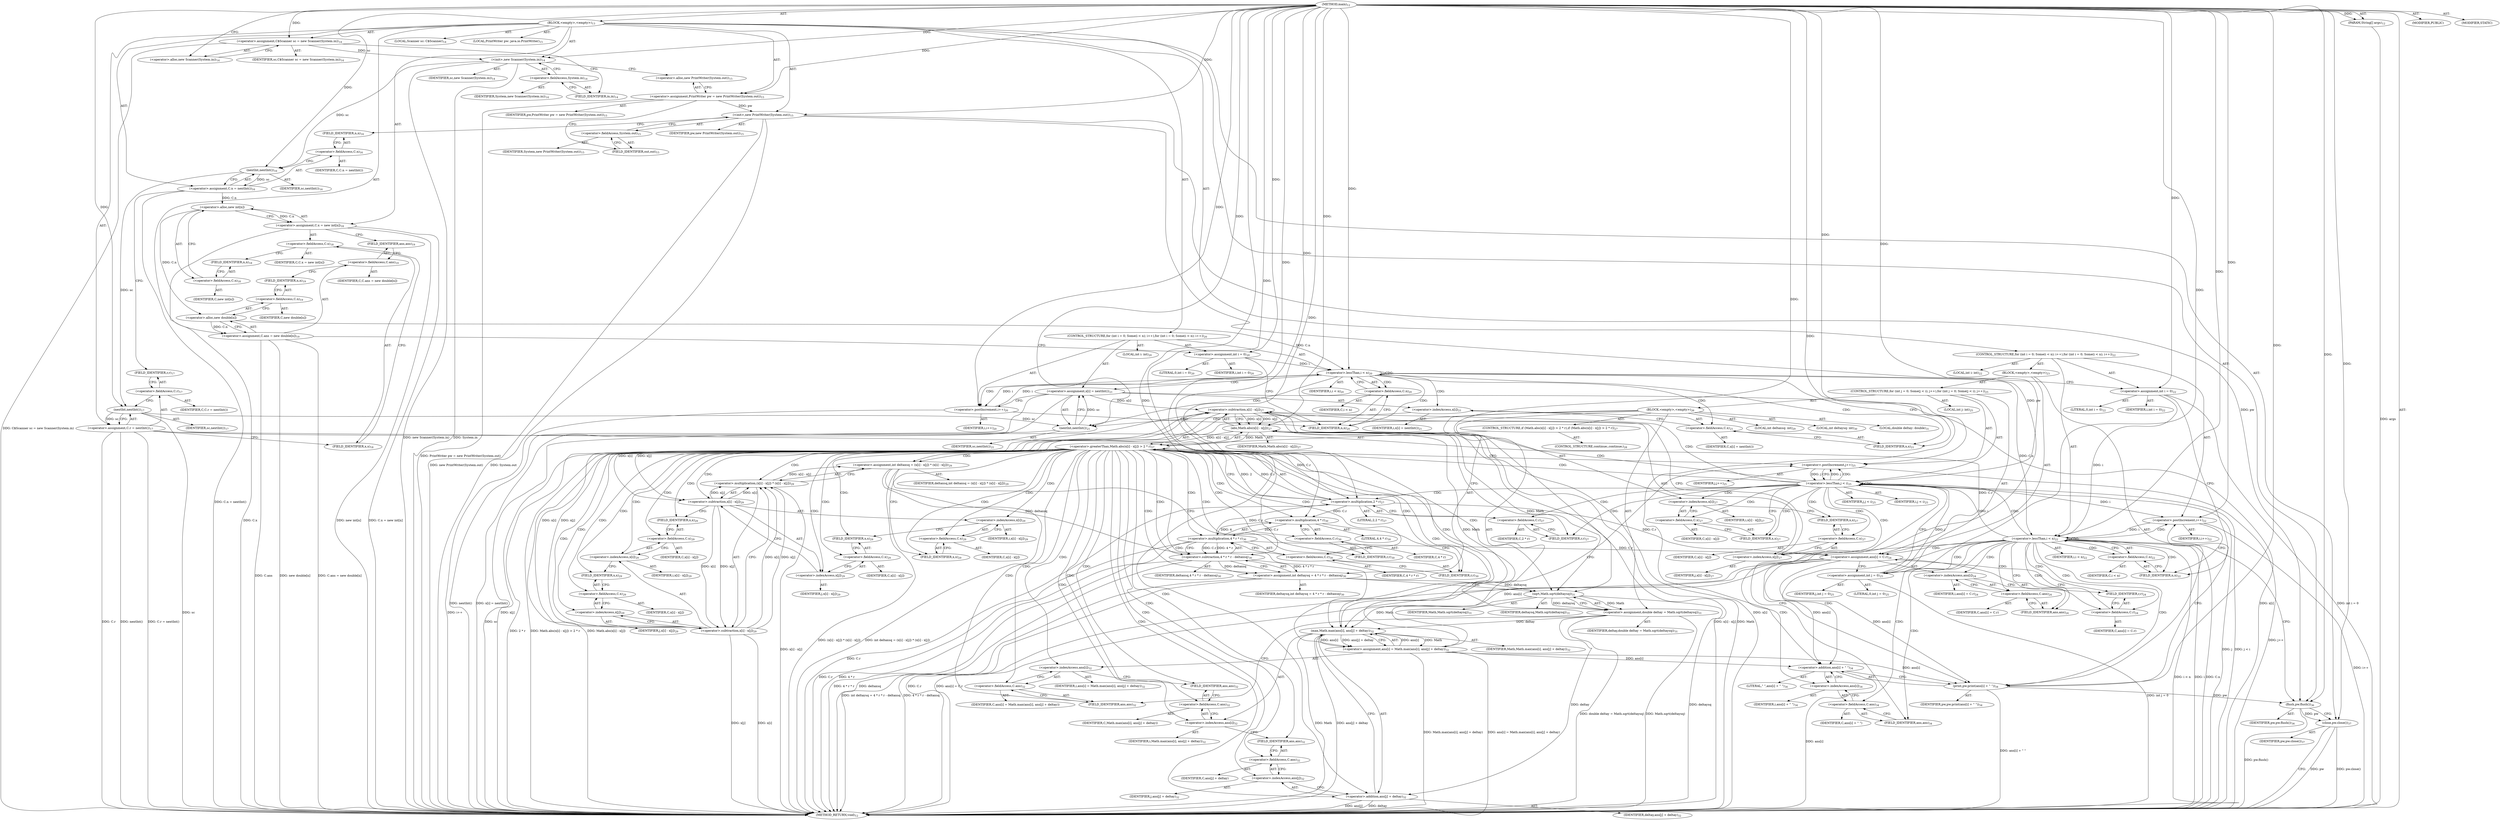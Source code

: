 digraph "main" {  
"41" [label = <(METHOD,main)<SUB>12</SUB>> ]
"42" [label = <(PARAM,String[] args)<SUB>12</SUB>> ]
"43" [label = <(BLOCK,&lt;empty&gt;,&lt;empty&gt;)<SUB>13</SUB>> ]
"4" [label = <(LOCAL,Scanner sc: C$Scanner)<SUB>14</SUB>> ]
"44" [label = <(&lt;operator&gt;.assignment,C$Scanner sc = new Scanner(System.in))<SUB>14</SUB>> ]
"45" [label = <(IDENTIFIER,sc,C$Scanner sc = new Scanner(System.in))<SUB>14</SUB>> ]
"46" [label = <(&lt;operator&gt;.alloc,new Scanner(System.in))<SUB>14</SUB>> ]
"47" [label = <(&lt;init&gt;,new Scanner(System.in))<SUB>14</SUB>> ]
"3" [label = <(IDENTIFIER,sc,new Scanner(System.in))<SUB>14</SUB>> ]
"48" [label = <(&lt;operator&gt;.fieldAccess,System.in)<SUB>14</SUB>> ]
"49" [label = <(IDENTIFIER,System,new Scanner(System.in))<SUB>14</SUB>> ]
"50" [label = <(FIELD_IDENTIFIER,in,in)<SUB>14</SUB>> ]
"6" [label = <(LOCAL,PrintWriter pw: java.io.PrintWriter)<SUB>15</SUB>> ]
"51" [label = <(&lt;operator&gt;.assignment,PrintWriter pw = new PrintWriter(System.out))<SUB>15</SUB>> ]
"52" [label = <(IDENTIFIER,pw,PrintWriter pw = new PrintWriter(System.out))<SUB>15</SUB>> ]
"53" [label = <(&lt;operator&gt;.alloc,new PrintWriter(System.out))<SUB>15</SUB>> ]
"54" [label = <(&lt;init&gt;,new PrintWriter(System.out))<SUB>15</SUB>> ]
"5" [label = <(IDENTIFIER,pw,new PrintWriter(System.out))<SUB>15</SUB>> ]
"55" [label = <(&lt;operator&gt;.fieldAccess,System.out)<SUB>15</SUB>> ]
"56" [label = <(IDENTIFIER,System,new PrintWriter(System.out))<SUB>15</SUB>> ]
"57" [label = <(FIELD_IDENTIFIER,out,out)<SUB>15</SUB>> ]
"58" [label = <(&lt;operator&gt;.assignment,C.n = nextInt())<SUB>16</SUB>> ]
"59" [label = <(&lt;operator&gt;.fieldAccess,C.n)<SUB>16</SUB>> ]
"60" [label = <(IDENTIFIER,C,C.n = nextInt())> ]
"61" [label = <(FIELD_IDENTIFIER,n,n)<SUB>16</SUB>> ]
"62" [label = <(nextInt,nextInt())<SUB>16</SUB>> ]
"63" [label = <(IDENTIFIER,sc,nextInt())<SUB>16</SUB>> ]
"64" [label = <(&lt;operator&gt;.assignment,C.r = nextInt())<SUB>17</SUB>> ]
"65" [label = <(&lt;operator&gt;.fieldAccess,C.r)<SUB>17</SUB>> ]
"66" [label = <(IDENTIFIER,C,C.r = nextInt())> ]
"67" [label = <(FIELD_IDENTIFIER,r,r)<SUB>17</SUB>> ]
"68" [label = <(nextInt,nextInt())<SUB>17</SUB>> ]
"69" [label = <(IDENTIFIER,sc,nextInt())<SUB>17</SUB>> ]
"70" [label = <(&lt;operator&gt;.assignment,C.x = new int[n])<SUB>18</SUB>> ]
"71" [label = <(&lt;operator&gt;.fieldAccess,C.x)<SUB>18</SUB>> ]
"72" [label = <(IDENTIFIER,C,C.x = new int[n])> ]
"73" [label = <(FIELD_IDENTIFIER,x,x)<SUB>18</SUB>> ]
"74" [label = <(&lt;operator&gt;.alloc,new int[n])> ]
"75" [label = <(&lt;operator&gt;.fieldAccess,C.n)<SUB>18</SUB>> ]
"76" [label = <(IDENTIFIER,C,new int[n])> ]
"77" [label = <(FIELD_IDENTIFIER,n,n)<SUB>18</SUB>> ]
"78" [label = <(&lt;operator&gt;.assignment,C.ans = new double[n])<SUB>19</SUB>> ]
"79" [label = <(&lt;operator&gt;.fieldAccess,C.ans)<SUB>19</SUB>> ]
"80" [label = <(IDENTIFIER,C,C.ans = new double[n])> ]
"81" [label = <(FIELD_IDENTIFIER,ans,ans)<SUB>19</SUB>> ]
"82" [label = <(&lt;operator&gt;.alloc,new double[n])> ]
"83" [label = <(&lt;operator&gt;.fieldAccess,C.n)<SUB>19</SUB>> ]
"84" [label = <(IDENTIFIER,C,new double[n])> ]
"85" [label = <(FIELD_IDENTIFIER,n,n)<SUB>19</SUB>> ]
"86" [label = <(CONTROL_STRUCTURE,for (int i = 0; Some(i &lt; n); i++),for (int i = 0; Some(i &lt; n); i++))<SUB>20</SUB>> ]
"87" [label = <(LOCAL,int i: int)<SUB>20</SUB>> ]
"88" [label = <(&lt;operator&gt;.assignment,int i = 0)<SUB>20</SUB>> ]
"89" [label = <(IDENTIFIER,i,int i = 0)<SUB>20</SUB>> ]
"90" [label = <(LITERAL,0,int i = 0)<SUB>20</SUB>> ]
"91" [label = <(&lt;operator&gt;.lessThan,i &lt; n)<SUB>20</SUB>> ]
"92" [label = <(IDENTIFIER,i,i &lt; n)<SUB>20</SUB>> ]
"93" [label = <(&lt;operator&gt;.fieldAccess,C.n)<SUB>20</SUB>> ]
"94" [label = <(IDENTIFIER,C,i &lt; n)> ]
"95" [label = <(FIELD_IDENTIFIER,n,n)<SUB>20</SUB>> ]
"96" [label = <(&lt;operator&gt;.postIncrement,i++)<SUB>20</SUB>> ]
"97" [label = <(IDENTIFIER,i,i++)<SUB>20</SUB>> ]
"98" [label = <(&lt;operator&gt;.assignment,x[i] = nextInt())<SUB>21</SUB>> ]
"99" [label = <(&lt;operator&gt;.indexAccess,x[i])<SUB>21</SUB>> ]
"100" [label = <(&lt;operator&gt;.fieldAccess,C.x)<SUB>21</SUB>> ]
"101" [label = <(IDENTIFIER,C,x[i] = nextInt())> ]
"102" [label = <(FIELD_IDENTIFIER,x,x)<SUB>21</SUB>> ]
"103" [label = <(IDENTIFIER,i,x[i] = nextInt())<SUB>21</SUB>> ]
"104" [label = <(nextInt,nextInt())<SUB>21</SUB>> ]
"105" [label = <(IDENTIFIER,sc,nextInt())<SUB>21</SUB>> ]
"106" [label = <(CONTROL_STRUCTURE,for (int i = 0; Some(i &lt; n); i++),for (int i = 0; Some(i &lt; n); i++))<SUB>22</SUB>> ]
"107" [label = <(LOCAL,int i: int)<SUB>22</SUB>> ]
"108" [label = <(&lt;operator&gt;.assignment,int i = 0)<SUB>22</SUB>> ]
"109" [label = <(IDENTIFIER,i,int i = 0)<SUB>22</SUB>> ]
"110" [label = <(LITERAL,0,int i = 0)<SUB>22</SUB>> ]
"111" [label = <(&lt;operator&gt;.lessThan,i &lt; n)<SUB>22</SUB>> ]
"112" [label = <(IDENTIFIER,i,i &lt; n)<SUB>22</SUB>> ]
"113" [label = <(&lt;operator&gt;.fieldAccess,C.n)<SUB>22</SUB>> ]
"114" [label = <(IDENTIFIER,C,i &lt; n)> ]
"115" [label = <(FIELD_IDENTIFIER,n,n)<SUB>22</SUB>> ]
"116" [label = <(&lt;operator&gt;.postIncrement,i++)<SUB>22</SUB>> ]
"117" [label = <(IDENTIFIER,i,i++)<SUB>22</SUB>> ]
"118" [label = <(BLOCK,&lt;empty&gt;,&lt;empty&gt;)<SUB>23</SUB>> ]
"119" [label = <(&lt;operator&gt;.assignment,ans[i] = C.r)<SUB>24</SUB>> ]
"120" [label = <(&lt;operator&gt;.indexAccess,ans[i])<SUB>24</SUB>> ]
"121" [label = <(&lt;operator&gt;.fieldAccess,C.ans)<SUB>24</SUB>> ]
"122" [label = <(IDENTIFIER,C,ans[i] = C.r)> ]
"123" [label = <(FIELD_IDENTIFIER,ans,ans)<SUB>24</SUB>> ]
"124" [label = <(IDENTIFIER,i,ans[i] = C.r)<SUB>24</SUB>> ]
"125" [label = <(&lt;operator&gt;.fieldAccess,C.r)<SUB>24</SUB>> ]
"126" [label = <(IDENTIFIER,C,ans[i] = C.r)> ]
"127" [label = <(FIELD_IDENTIFIER,r,r)<SUB>24</SUB>> ]
"128" [label = <(CONTROL_STRUCTURE,for (int j = 0; Some(j &lt; i); j++),for (int j = 0; Some(j &lt; i); j++))<SUB>25</SUB>> ]
"129" [label = <(LOCAL,int j: int)<SUB>25</SUB>> ]
"130" [label = <(&lt;operator&gt;.assignment,int j = 0)<SUB>25</SUB>> ]
"131" [label = <(IDENTIFIER,j,int j = 0)<SUB>25</SUB>> ]
"132" [label = <(LITERAL,0,int j = 0)<SUB>25</SUB>> ]
"133" [label = <(&lt;operator&gt;.lessThan,j &lt; i)<SUB>25</SUB>> ]
"134" [label = <(IDENTIFIER,j,j &lt; i)<SUB>25</SUB>> ]
"135" [label = <(IDENTIFIER,i,j &lt; i)<SUB>25</SUB>> ]
"136" [label = <(&lt;operator&gt;.postIncrement,j++)<SUB>25</SUB>> ]
"137" [label = <(IDENTIFIER,j,j++)<SUB>25</SUB>> ]
"138" [label = <(BLOCK,&lt;empty&gt;,&lt;empty&gt;)<SUB>26</SUB>> ]
"139" [label = <(CONTROL_STRUCTURE,if (Math.abs(x[i] - x[j]) &gt; 2 * r),if (Math.abs(x[i] - x[j]) &gt; 2 * r))<SUB>27</SUB>> ]
"140" [label = <(&lt;operator&gt;.greaterThan,Math.abs(x[i] - x[j]) &gt; 2 * r)<SUB>27</SUB>> ]
"141" [label = <(abs,Math.abs(x[i] - x[j]))<SUB>27</SUB>> ]
"142" [label = <(IDENTIFIER,Math,Math.abs(x[i] - x[j]))<SUB>27</SUB>> ]
"143" [label = <(&lt;operator&gt;.subtraction,x[i] - x[j])<SUB>27</SUB>> ]
"144" [label = <(&lt;operator&gt;.indexAccess,x[i])<SUB>27</SUB>> ]
"145" [label = <(&lt;operator&gt;.fieldAccess,C.x)<SUB>27</SUB>> ]
"146" [label = <(IDENTIFIER,C,x[i] - x[j])> ]
"147" [label = <(FIELD_IDENTIFIER,x,x)<SUB>27</SUB>> ]
"148" [label = <(IDENTIFIER,i,x[i] - x[j])<SUB>27</SUB>> ]
"149" [label = <(&lt;operator&gt;.indexAccess,x[j])<SUB>27</SUB>> ]
"150" [label = <(&lt;operator&gt;.fieldAccess,C.x)<SUB>27</SUB>> ]
"151" [label = <(IDENTIFIER,C,x[i] - x[j])> ]
"152" [label = <(FIELD_IDENTIFIER,x,x)<SUB>27</SUB>> ]
"153" [label = <(IDENTIFIER,j,x[i] - x[j])<SUB>27</SUB>> ]
"154" [label = <(&lt;operator&gt;.multiplication,2 * r)<SUB>27</SUB>> ]
"155" [label = <(LITERAL,2,2 * r)<SUB>27</SUB>> ]
"156" [label = <(&lt;operator&gt;.fieldAccess,C.r)<SUB>27</SUB>> ]
"157" [label = <(IDENTIFIER,C,2 * r)> ]
"158" [label = <(FIELD_IDENTIFIER,r,r)<SUB>27</SUB>> ]
"159" [label = <(CONTROL_STRUCTURE,continue;,continue;)<SUB>28</SUB>> ]
"160" [label = <(LOCAL,int deltaxsq: int)<SUB>29</SUB>> ]
"161" [label = <(&lt;operator&gt;.assignment,int deltaxsq = (x[i] - x[j]) * (x[i] - x[j]))<SUB>29</SUB>> ]
"162" [label = <(IDENTIFIER,deltaxsq,int deltaxsq = (x[i] - x[j]) * (x[i] - x[j]))<SUB>29</SUB>> ]
"163" [label = <(&lt;operator&gt;.multiplication,(x[i] - x[j]) * (x[i] - x[j]))<SUB>29</SUB>> ]
"164" [label = <(&lt;operator&gt;.subtraction,x[i] - x[j])<SUB>29</SUB>> ]
"165" [label = <(&lt;operator&gt;.indexAccess,x[i])<SUB>29</SUB>> ]
"166" [label = <(&lt;operator&gt;.fieldAccess,C.x)<SUB>29</SUB>> ]
"167" [label = <(IDENTIFIER,C,x[i] - x[j])> ]
"168" [label = <(FIELD_IDENTIFIER,x,x)<SUB>29</SUB>> ]
"169" [label = <(IDENTIFIER,i,x[i] - x[j])<SUB>29</SUB>> ]
"170" [label = <(&lt;operator&gt;.indexAccess,x[j])<SUB>29</SUB>> ]
"171" [label = <(&lt;operator&gt;.fieldAccess,C.x)<SUB>29</SUB>> ]
"172" [label = <(IDENTIFIER,C,x[i] - x[j])> ]
"173" [label = <(FIELD_IDENTIFIER,x,x)<SUB>29</SUB>> ]
"174" [label = <(IDENTIFIER,j,x[i] - x[j])<SUB>29</SUB>> ]
"175" [label = <(&lt;operator&gt;.subtraction,x[i] - x[j])<SUB>29</SUB>> ]
"176" [label = <(&lt;operator&gt;.indexAccess,x[i])<SUB>29</SUB>> ]
"177" [label = <(&lt;operator&gt;.fieldAccess,C.x)<SUB>29</SUB>> ]
"178" [label = <(IDENTIFIER,C,x[i] - x[j])> ]
"179" [label = <(FIELD_IDENTIFIER,x,x)<SUB>29</SUB>> ]
"180" [label = <(IDENTIFIER,i,x[i] - x[j])<SUB>29</SUB>> ]
"181" [label = <(&lt;operator&gt;.indexAccess,x[j])<SUB>29</SUB>> ]
"182" [label = <(&lt;operator&gt;.fieldAccess,C.x)<SUB>29</SUB>> ]
"183" [label = <(IDENTIFIER,C,x[i] - x[j])> ]
"184" [label = <(FIELD_IDENTIFIER,x,x)<SUB>29</SUB>> ]
"185" [label = <(IDENTIFIER,j,x[i] - x[j])<SUB>29</SUB>> ]
"186" [label = <(LOCAL,int deltaysq: int)<SUB>30</SUB>> ]
"187" [label = <(&lt;operator&gt;.assignment,int deltaysq = 4 * r * r - deltaxsq)<SUB>30</SUB>> ]
"188" [label = <(IDENTIFIER,deltaysq,int deltaysq = 4 * r * r - deltaxsq)<SUB>30</SUB>> ]
"189" [label = <(&lt;operator&gt;.subtraction,4 * r * r - deltaxsq)<SUB>30</SUB>> ]
"190" [label = <(&lt;operator&gt;.multiplication,4 * r * r)<SUB>30</SUB>> ]
"191" [label = <(&lt;operator&gt;.multiplication,4 * r)<SUB>30</SUB>> ]
"192" [label = <(LITERAL,4,4 * r)<SUB>30</SUB>> ]
"193" [label = <(&lt;operator&gt;.fieldAccess,C.r)<SUB>30</SUB>> ]
"194" [label = <(IDENTIFIER,C,4 * r)> ]
"195" [label = <(FIELD_IDENTIFIER,r,r)<SUB>30</SUB>> ]
"196" [label = <(&lt;operator&gt;.fieldAccess,C.r)<SUB>30</SUB>> ]
"197" [label = <(IDENTIFIER,C,4 * r * r)> ]
"198" [label = <(FIELD_IDENTIFIER,r,r)<SUB>30</SUB>> ]
"199" [label = <(IDENTIFIER,deltaxsq,4 * r * r - deltaxsq)<SUB>30</SUB>> ]
"200" [label = <(LOCAL,double deltay: double)<SUB>31</SUB>> ]
"201" [label = <(&lt;operator&gt;.assignment,double deltay = Math.sqrt(deltaysq))<SUB>31</SUB>> ]
"202" [label = <(IDENTIFIER,deltay,double deltay = Math.sqrt(deltaysq))<SUB>31</SUB>> ]
"203" [label = <(sqrt,Math.sqrt(deltaysq))<SUB>31</SUB>> ]
"204" [label = <(IDENTIFIER,Math,Math.sqrt(deltaysq))<SUB>31</SUB>> ]
"205" [label = <(IDENTIFIER,deltaysq,Math.sqrt(deltaysq))<SUB>31</SUB>> ]
"206" [label = <(&lt;operator&gt;.assignment,ans[i] = Math.max(ans[i], ans[j] + deltay))<SUB>32</SUB>> ]
"207" [label = <(&lt;operator&gt;.indexAccess,ans[i])<SUB>32</SUB>> ]
"208" [label = <(&lt;operator&gt;.fieldAccess,C.ans)<SUB>32</SUB>> ]
"209" [label = <(IDENTIFIER,C,ans[i] = Math.max(ans[i], ans[j] + deltay))> ]
"210" [label = <(FIELD_IDENTIFIER,ans,ans)<SUB>32</SUB>> ]
"211" [label = <(IDENTIFIER,i,ans[i] = Math.max(ans[i], ans[j] + deltay))<SUB>32</SUB>> ]
"212" [label = <(max,Math.max(ans[i], ans[j] + deltay))<SUB>32</SUB>> ]
"213" [label = <(IDENTIFIER,Math,Math.max(ans[i], ans[j] + deltay))<SUB>32</SUB>> ]
"214" [label = <(&lt;operator&gt;.indexAccess,ans[i])<SUB>32</SUB>> ]
"215" [label = <(&lt;operator&gt;.fieldAccess,C.ans)<SUB>32</SUB>> ]
"216" [label = <(IDENTIFIER,C,Math.max(ans[i], ans[j] + deltay))> ]
"217" [label = <(FIELD_IDENTIFIER,ans,ans)<SUB>32</SUB>> ]
"218" [label = <(IDENTIFIER,i,Math.max(ans[i], ans[j] + deltay))<SUB>32</SUB>> ]
"219" [label = <(&lt;operator&gt;.addition,ans[j] + deltay)<SUB>32</SUB>> ]
"220" [label = <(&lt;operator&gt;.indexAccess,ans[j])<SUB>32</SUB>> ]
"221" [label = <(&lt;operator&gt;.fieldAccess,C.ans)<SUB>32</SUB>> ]
"222" [label = <(IDENTIFIER,C,ans[j] + deltay)> ]
"223" [label = <(FIELD_IDENTIFIER,ans,ans)<SUB>32</SUB>> ]
"224" [label = <(IDENTIFIER,j,ans[j] + deltay)<SUB>32</SUB>> ]
"225" [label = <(IDENTIFIER,deltay,ans[j] + deltay)<SUB>32</SUB>> ]
"226" [label = <(print,pw.print(ans[i] + &quot; &quot;))<SUB>34</SUB>> ]
"227" [label = <(IDENTIFIER,pw,pw.print(ans[i] + &quot; &quot;))<SUB>34</SUB>> ]
"228" [label = <(&lt;operator&gt;.addition,ans[i] + &quot; &quot;)<SUB>34</SUB>> ]
"229" [label = <(&lt;operator&gt;.indexAccess,ans[i])<SUB>34</SUB>> ]
"230" [label = <(&lt;operator&gt;.fieldAccess,C.ans)<SUB>34</SUB>> ]
"231" [label = <(IDENTIFIER,C,ans[i] + &quot; &quot;)> ]
"232" [label = <(FIELD_IDENTIFIER,ans,ans)<SUB>34</SUB>> ]
"233" [label = <(IDENTIFIER,i,ans[i] + &quot; &quot;)<SUB>34</SUB>> ]
"234" [label = <(LITERAL,&quot; &quot;,ans[i] + &quot; &quot;)<SUB>34</SUB>> ]
"235" [label = <(flush,pw.flush())<SUB>36</SUB>> ]
"236" [label = <(IDENTIFIER,pw,pw.flush())<SUB>36</SUB>> ]
"237" [label = <(close,pw.close())<SUB>37</SUB>> ]
"238" [label = <(IDENTIFIER,pw,pw.close())<SUB>37</SUB>> ]
"239" [label = <(MODIFIER,PUBLIC)> ]
"240" [label = <(MODIFIER,STATIC)> ]
"241" [label = <(METHOD_RETURN,void)<SUB>12</SUB>> ]
  "41" -> "42"  [ label = "AST: "] 
  "41" -> "43"  [ label = "AST: "] 
  "41" -> "239"  [ label = "AST: "] 
  "41" -> "240"  [ label = "AST: "] 
  "41" -> "241"  [ label = "AST: "] 
  "43" -> "4"  [ label = "AST: "] 
  "43" -> "44"  [ label = "AST: "] 
  "43" -> "47"  [ label = "AST: "] 
  "43" -> "6"  [ label = "AST: "] 
  "43" -> "51"  [ label = "AST: "] 
  "43" -> "54"  [ label = "AST: "] 
  "43" -> "58"  [ label = "AST: "] 
  "43" -> "64"  [ label = "AST: "] 
  "43" -> "70"  [ label = "AST: "] 
  "43" -> "78"  [ label = "AST: "] 
  "43" -> "86"  [ label = "AST: "] 
  "43" -> "106"  [ label = "AST: "] 
  "43" -> "235"  [ label = "AST: "] 
  "43" -> "237"  [ label = "AST: "] 
  "44" -> "45"  [ label = "AST: "] 
  "44" -> "46"  [ label = "AST: "] 
  "47" -> "3"  [ label = "AST: "] 
  "47" -> "48"  [ label = "AST: "] 
  "48" -> "49"  [ label = "AST: "] 
  "48" -> "50"  [ label = "AST: "] 
  "51" -> "52"  [ label = "AST: "] 
  "51" -> "53"  [ label = "AST: "] 
  "54" -> "5"  [ label = "AST: "] 
  "54" -> "55"  [ label = "AST: "] 
  "55" -> "56"  [ label = "AST: "] 
  "55" -> "57"  [ label = "AST: "] 
  "58" -> "59"  [ label = "AST: "] 
  "58" -> "62"  [ label = "AST: "] 
  "59" -> "60"  [ label = "AST: "] 
  "59" -> "61"  [ label = "AST: "] 
  "62" -> "63"  [ label = "AST: "] 
  "64" -> "65"  [ label = "AST: "] 
  "64" -> "68"  [ label = "AST: "] 
  "65" -> "66"  [ label = "AST: "] 
  "65" -> "67"  [ label = "AST: "] 
  "68" -> "69"  [ label = "AST: "] 
  "70" -> "71"  [ label = "AST: "] 
  "70" -> "74"  [ label = "AST: "] 
  "71" -> "72"  [ label = "AST: "] 
  "71" -> "73"  [ label = "AST: "] 
  "74" -> "75"  [ label = "AST: "] 
  "75" -> "76"  [ label = "AST: "] 
  "75" -> "77"  [ label = "AST: "] 
  "78" -> "79"  [ label = "AST: "] 
  "78" -> "82"  [ label = "AST: "] 
  "79" -> "80"  [ label = "AST: "] 
  "79" -> "81"  [ label = "AST: "] 
  "82" -> "83"  [ label = "AST: "] 
  "83" -> "84"  [ label = "AST: "] 
  "83" -> "85"  [ label = "AST: "] 
  "86" -> "87"  [ label = "AST: "] 
  "86" -> "88"  [ label = "AST: "] 
  "86" -> "91"  [ label = "AST: "] 
  "86" -> "96"  [ label = "AST: "] 
  "86" -> "98"  [ label = "AST: "] 
  "88" -> "89"  [ label = "AST: "] 
  "88" -> "90"  [ label = "AST: "] 
  "91" -> "92"  [ label = "AST: "] 
  "91" -> "93"  [ label = "AST: "] 
  "93" -> "94"  [ label = "AST: "] 
  "93" -> "95"  [ label = "AST: "] 
  "96" -> "97"  [ label = "AST: "] 
  "98" -> "99"  [ label = "AST: "] 
  "98" -> "104"  [ label = "AST: "] 
  "99" -> "100"  [ label = "AST: "] 
  "99" -> "103"  [ label = "AST: "] 
  "100" -> "101"  [ label = "AST: "] 
  "100" -> "102"  [ label = "AST: "] 
  "104" -> "105"  [ label = "AST: "] 
  "106" -> "107"  [ label = "AST: "] 
  "106" -> "108"  [ label = "AST: "] 
  "106" -> "111"  [ label = "AST: "] 
  "106" -> "116"  [ label = "AST: "] 
  "106" -> "118"  [ label = "AST: "] 
  "108" -> "109"  [ label = "AST: "] 
  "108" -> "110"  [ label = "AST: "] 
  "111" -> "112"  [ label = "AST: "] 
  "111" -> "113"  [ label = "AST: "] 
  "113" -> "114"  [ label = "AST: "] 
  "113" -> "115"  [ label = "AST: "] 
  "116" -> "117"  [ label = "AST: "] 
  "118" -> "119"  [ label = "AST: "] 
  "118" -> "128"  [ label = "AST: "] 
  "118" -> "226"  [ label = "AST: "] 
  "119" -> "120"  [ label = "AST: "] 
  "119" -> "125"  [ label = "AST: "] 
  "120" -> "121"  [ label = "AST: "] 
  "120" -> "124"  [ label = "AST: "] 
  "121" -> "122"  [ label = "AST: "] 
  "121" -> "123"  [ label = "AST: "] 
  "125" -> "126"  [ label = "AST: "] 
  "125" -> "127"  [ label = "AST: "] 
  "128" -> "129"  [ label = "AST: "] 
  "128" -> "130"  [ label = "AST: "] 
  "128" -> "133"  [ label = "AST: "] 
  "128" -> "136"  [ label = "AST: "] 
  "128" -> "138"  [ label = "AST: "] 
  "130" -> "131"  [ label = "AST: "] 
  "130" -> "132"  [ label = "AST: "] 
  "133" -> "134"  [ label = "AST: "] 
  "133" -> "135"  [ label = "AST: "] 
  "136" -> "137"  [ label = "AST: "] 
  "138" -> "139"  [ label = "AST: "] 
  "138" -> "160"  [ label = "AST: "] 
  "138" -> "161"  [ label = "AST: "] 
  "138" -> "186"  [ label = "AST: "] 
  "138" -> "187"  [ label = "AST: "] 
  "138" -> "200"  [ label = "AST: "] 
  "138" -> "201"  [ label = "AST: "] 
  "138" -> "206"  [ label = "AST: "] 
  "139" -> "140"  [ label = "AST: "] 
  "139" -> "159"  [ label = "AST: "] 
  "140" -> "141"  [ label = "AST: "] 
  "140" -> "154"  [ label = "AST: "] 
  "141" -> "142"  [ label = "AST: "] 
  "141" -> "143"  [ label = "AST: "] 
  "143" -> "144"  [ label = "AST: "] 
  "143" -> "149"  [ label = "AST: "] 
  "144" -> "145"  [ label = "AST: "] 
  "144" -> "148"  [ label = "AST: "] 
  "145" -> "146"  [ label = "AST: "] 
  "145" -> "147"  [ label = "AST: "] 
  "149" -> "150"  [ label = "AST: "] 
  "149" -> "153"  [ label = "AST: "] 
  "150" -> "151"  [ label = "AST: "] 
  "150" -> "152"  [ label = "AST: "] 
  "154" -> "155"  [ label = "AST: "] 
  "154" -> "156"  [ label = "AST: "] 
  "156" -> "157"  [ label = "AST: "] 
  "156" -> "158"  [ label = "AST: "] 
  "161" -> "162"  [ label = "AST: "] 
  "161" -> "163"  [ label = "AST: "] 
  "163" -> "164"  [ label = "AST: "] 
  "163" -> "175"  [ label = "AST: "] 
  "164" -> "165"  [ label = "AST: "] 
  "164" -> "170"  [ label = "AST: "] 
  "165" -> "166"  [ label = "AST: "] 
  "165" -> "169"  [ label = "AST: "] 
  "166" -> "167"  [ label = "AST: "] 
  "166" -> "168"  [ label = "AST: "] 
  "170" -> "171"  [ label = "AST: "] 
  "170" -> "174"  [ label = "AST: "] 
  "171" -> "172"  [ label = "AST: "] 
  "171" -> "173"  [ label = "AST: "] 
  "175" -> "176"  [ label = "AST: "] 
  "175" -> "181"  [ label = "AST: "] 
  "176" -> "177"  [ label = "AST: "] 
  "176" -> "180"  [ label = "AST: "] 
  "177" -> "178"  [ label = "AST: "] 
  "177" -> "179"  [ label = "AST: "] 
  "181" -> "182"  [ label = "AST: "] 
  "181" -> "185"  [ label = "AST: "] 
  "182" -> "183"  [ label = "AST: "] 
  "182" -> "184"  [ label = "AST: "] 
  "187" -> "188"  [ label = "AST: "] 
  "187" -> "189"  [ label = "AST: "] 
  "189" -> "190"  [ label = "AST: "] 
  "189" -> "199"  [ label = "AST: "] 
  "190" -> "191"  [ label = "AST: "] 
  "190" -> "196"  [ label = "AST: "] 
  "191" -> "192"  [ label = "AST: "] 
  "191" -> "193"  [ label = "AST: "] 
  "193" -> "194"  [ label = "AST: "] 
  "193" -> "195"  [ label = "AST: "] 
  "196" -> "197"  [ label = "AST: "] 
  "196" -> "198"  [ label = "AST: "] 
  "201" -> "202"  [ label = "AST: "] 
  "201" -> "203"  [ label = "AST: "] 
  "203" -> "204"  [ label = "AST: "] 
  "203" -> "205"  [ label = "AST: "] 
  "206" -> "207"  [ label = "AST: "] 
  "206" -> "212"  [ label = "AST: "] 
  "207" -> "208"  [ label = "AST: "] 
  "207" -> "211"  [ label = "AST: "] 
  "208" -> "209"  [ label = "AST: "] 
  "208" -> "210"  [ label = "AST: "] 
  "212" -> "213"  [ label = "AST: "] 
  "212" -> "214"  [ label = "AST: "] 
  "212" -> "219"  [ label = "AST: "] 
  "214" -> "215"  [ label = "AST: "] 
  "214" -> "218"  [ label = "AST: "] 
  "215" -> "216"  [ label = "AST: "] 
  "215" -> "217"  [ label = "AST: "] 
  "219" -> "220"  [ label = "AST: "] 
  "219" -> "225"  [ label = "AST: "] 
  "220" -> "221"  [ label = "AST: "] 
  "220" -> "224"  [ label = "AST: "] 
  "221" -> "222"  [ label = "AST: "] 
  "221" -> "223"  [ label = "AST: "] 
  "226" -> "227"  [ label = "AST: "] 
  "226" -> "228"  [ label = "AST: "] 
  "228" -> "229"  [ label = "AST: "] 
  "228" -> "234"  [ label = "AST: "] 
  "229" -> "230"  [ label = "AST: "] 
  "229" -> "233"  [ label = "AST: "] 
  "230" -> "231"  [ label = "AST: "] 
  "230" -> "232"  [ label = "AST: "] 
  "235" -> "236"  [ label = "AST: "] 
  "237" -> "238"  [ label = "AST: "] 
  "44" -> "50"  [ label = "CFG: "] 
  "47" -> "53"  [ label = "CFG: "] 
  "51" -> "57"  [ label = "CFG: "] 
  "54" -> "61"  [ label = "CFG: "] 
  "58" -> "67"  [ label = "CFG: "] 
  "64" -> "73"  [ label = "CFG: "] 
  "70" -> "81"  [ label = "CFG: "] 
  "78" -> "88"  [ label = "CFG: "] 
  "235" -> "237"  [ label = "CFG: "] 
  "237" -> "241"  [ label = "CFG: "] 
  "46" -> "44"  [ label = "CFG: "] 
  "48" -> "47"  [ label = "CFG: "] 
  "53" -> "51"  [ label = "CFG: "] 
  "55" -> "54"  [ label = "CFG: "] 
  "59" -> "62"  [ label = "CFG: "] 
  "62" -> "58"  [ label = "CFG: "] 
  "65" -> "68"  [ label = "CFG: "] 
  "68" -> "64"  [ label = "CFG: "] 
  "71" -> "77"  [ label = "CFG: "] 
  "74" -> "70"  [ label = "CFG: "] 
  "79" -> "85"  [ label = "CFG: "] 
  "82" -> "78"  [ label = "CFG: "] 
  "88" -> "95"  [ label = "CFG: "] 
  "91" -> "102"  [ label = "CFG: "] 
  "91" -> "108"  [ label = "CFG: "] 
  "96" -> "95"  [ label = "CFG: "] 
  "98" -> "96"  [ label = "CFG: "] 
  "108" -> "115"  [ label = "CFG: "] 
  "111" -> "123"  [ label = "CFG: "] 
  "111" -> "235"  [ label = "CFG: "] 
  "116" -> "115"  [ label = "CFG: "] 
  "50" -> "48"  [ label = "CFG: "] 
  "57" -> "55"  [ label = "CFG: "] 
  "61" -> "59"  [ label = "CFG: "] 
  "67" -> "65"  [ label = "CFG: "] 
  "73" -> "71"  [ label = "CFG: "] 
  "75" -> "74"  [ label = "CFG: "] 
  "81" -> "79"  [ label = "CFG: "] 
  "83" -> "82"  [ label = "CFG: "] 
  "93" -> "91"  [ label = "CFG: "] 
  "99" -> "104"  [ label = "CFG: "] 
  "104" -> "98"  [ label = "CFG: "] 
  "113" -> "111"  [ label = "CFG: "] 
  "119" -> "130"  [ label = "CFG: "] 
  "226" -> "116"  [ label = "CFG: "] 
  "77" -> "75"  [ label = "CFG: "] 
  "85" -> "83"  [ label = "CFG: "] 
  "95" -> "93"  [ label = "CFG: "] 
  "100" -> "99"  [ label = "CFG: "] 
  "115" -> "113"  [ label = "CFG: "] 
  "120" -> "127"  [ label = "CFG: "] 
  "125" -> "119"  [ label = "CFG: "] 
  "130" -> "133"  [ label = "CFG: "] 
  "133" -> "147"  [ label = "CFG: "] 
  "133" -> "232"  [ label = "CFG: "] 
  "136" -> "133"  [ label = "CFG: "] 
  "228" -> "226"  [ label = "CFG: "] 
  "102" -> "100"  [ label = "CFG: "] 
  "121" -> "120"  [ label = "CFG: "] 
  "127" -> "125"  [ label = "CFG: "] 
  "161" -> "195"  [ label = "CFG: "] 
  "187" -> "203"  [ label = "CFG: "] 
  "201" -> "210"  [ label = "CFG: "] 
  "206" -> "136"  [ label = "CFG: "] 
  "229" -> "228"  [ label = "CFG: "] 
  "123" -> "121"  [ label = "CFG: "] 
  "140" -> "136"  [ label = "CFG: "] 
  "140" -> "168"  [ label = "CFG: "] 
  "163" -> "161"  [ label = "CFG: "] 
  "189" -> "187"  [ label = "CFG: "] 
  "203" -> "201"  [ label = "CFG: "] 
  "207" -> "217"  [ label = "CFG: "] 
  "212" -> "206"  [ label = "CFG: "] 
  "230" -> "229"  [ label = "CFG: "] 
  "141" -> "158"  [ label = "CFG: "] 
  "154" -> "140"  [ label = "CFG: "] 
  "164" -> "179"  [ label = "CFG: "] 
  "175" -> "163"  [ label = "CFG: "] 
  "190" -> "189"  [ label = "CFG: "] 
  "208" -> "207"  [ label = "CFG: "] 
  "214" -> "223"  [ label = "CFG: "] 
  "219" -> "212"  [ label = "CFG: "] 
  "232" -> "230"  [ label = "CFG: "] 
  "143" -> "141"  [ label = "CFG: "] 
  "156" -> "154"  [ label = "CFG: "] 
  "165" -> "173"  [ label = "CFG: "] 
  "170" -> "164"  [ label = "CFG: "] 
  "176" -> "184"  [ label = "CFG: "] 
  "181" -> "175"  [ label = "CFG: "] 
  "191" -> "198"  [ label = "CFG: "] 
  "196" -> "190"  [ label = "CFG: "] 
  "210" -> "208"  [ label = "CFG: "] 
  "215" -> "214"  [ label = "CFG: "] 
  "220" -> "219"  [ label = "CFG: "] 
  "144" -> "152"  [ label = "CFG: "] 
  "149" -> "143"  [ label = "CFG: "] 
  "158" -> "156"  [ label = "CFG: "] 
  "166" -> "165"  [ label = "CFG: "] 
  "171" -> "170"  [ label = "CFG: "] 
  "177" -> "176"  [ label = "CFG: "] 
  "182" -> "181"  [ label = "CFG: "] 
  "193" -> "191"  [ label = "CFG: "] 
  "198" -> "196"  [ label = "CFG: "] 
  "217" -> "215"  [ label = "CFG: "] 
  "221" -> "220"  [ label = "CFG: "] 
  "145" -> "144"  [ label = "CFG: "] 
  "150" -> "149"  [ label = "CFG: "] 
  "168" -> "166"  [ label = "CFG: "] 
  "173" -> "171"  [ label = "CFG: "] 
  "179" -> "177"  [ label = "CFG: "] 
  "184" -> "182"  [ label = "CFG: "] 
  "195" -> "193"  [ label = "CFG: "] 
  "223" -> "221"  [ label = "CFG: "] 
  "147" -> "145"  [ label = "CFG: "] 
  "152" -> "150"  [ label = "CFG: "] 
  "41" -> "46"  [ label = "CFG: "] 
  "42" -> "241"  [ label = "DDG: args"] 
  "44" -> "241"  [ label = "DDG: C$Scanner sc = new Scanner(System.in)"] 
  "47" -> "241"  [ label = "DDG: System.in"] 
  "47" -> "241"  [ label = "DDG: new Scanner(System.in)"] 
  "51" -> "241"  [ label = "DDG: PrintWriter pw = new PrintWriter(System.out)"] 
  "54" -> "241"  [ label = "DDG: System.out"] 
  "54" -> "241"  [ label = "DDG: new PrintWriter(System.out)"] 
  "58" -> "241"  [ label = "DDG: C.n = nextInt()"] 
  "64" -> "241"  [ label = "DDG: C.r"] 
  "68" -> "241"  [ label = "DDG: sc"] 
  "64" -> "241"  [ label = "DDG: nextInt()"] 
  "64" -> "241"  [ label = "DDG: C.r = nextInt()"] 
  "70" -> "241"  [ label = "DDG: C.x"] 
  "70" -> "241"  [ label = "DDG: new int[n]"] 
  "70" -> "241"  [ label = "DDG: C.x = new int[n]"] 
  "78" -> "241"  [ label = "DDG: C.ans"] 
  "78" -> "241"  [ label = "DDG: new double[n]"] 
  "78" -> "241"  [ label = "DDG: C.ans = new double[n]"] 
  "108" -> "241"  [ label = "DDG: int i = 0"] 
  "111" -> "241"  [ label = "DDG: i"] 
  "111" -> "241"  [ label = "DDG: C.n"] 
  "111" -> "241"  [ label = "DDG: i &lt; n"] 
  "235" -> "241"  [ label = "DDG: pw.flush()"] 
  "237" -> "241"  [ label = "DDG: pw"] 
  "237" -> "241"  [ label = "DDG: pw.close()"] 
  "119" -> "241"  [ label = "DDG: C.r"] 
  "119" -> "241"  [ label = "DDG: ans[i] = C.r"] 
  "130" -> "241"  [ label = "DDG: int j = 0"] 
  "133" -> "241"  [ label = "DDG: j"] 
  "133" -> "241"  [ label = "DDG: j &lt; i"] 
  "228" -> "241"  [ label = "DDG: ans[i]"] 
  "226" -> "241"  [ label = "DDG: ans[i] + &quot; &quot;"] 
  "116" -> "241"  [ label = "DDG: i++"] 
  "141" -> "241"  [ label = "DDG: Math"] 
  "143" -> "241"  [ label = "DDG: x[i]"] 
  "143" -> "241"  [ label = "DDG: x[j]"] 
  "141" -> "241"  [ label = "DDG: x[i] - x[j]"] 
  "140" -> "241"  [ label = "DDG: Math.abs(x[i] - x[j])"] 
  "154" -> "241"  [ label = "DDG: C.r"] 
  "140" -> "241"  [ label = "DDG: 2 * r"] 
  "140" -> "241"  [ label = "DDG: Math.abs(x[i] - x[j]) &gt; 2 * r"] 
  "163" -> "241"  [ label = "DDG: x[i] - x[j]"] 
  "175" -> "241"  [ label = "DDG: x[i]"] 
  "175" -> "241"  [ label = "DDG: x[j]"] 
  "161" -> "241"  [ label = "DDG: (x[i] - x[j]) * (x[i] - x[j])"] 
  "161" -> "241"  [ label = "DDG: int deltaxsq = (x[i] - x[j]) * (x[i] - x[j])"] 
  "190" -> "241"  [ label = "DDG: 4 * r"] 
  "190" -> "241"  [ label = "DDG: C.r"] 
  "189" -> "241"  [ label = "DDG: 4 * r * r"] 
  "189" -> "241"  [ label = "DDG: deltaxsq"] 
  "187" -> "241"  [ label = "DDG: 4 * r * r - deltaxsq"] 
  "187" -> "241"  [ label = "DDG: int deltaysq = 4 * r * r - deltaxsq"] 
  "203" -> "241"  [ label = "DDG: deltaysq"] 
  "201" -> "241"  [ label = "DDG: Math.sqrt(deltaysq)"] 
  "201" -> "241"  [ label = "DDG: double deltay = Math.sqrt(deltaysq)"] 
  "212" -> "241"  [ label = "DDG: Math"] 
  "219" -> "241"  [ label = "DDG: ans[j]"] 
  "219" -> "241"  [ label = "DDG: deltay"] 
  "212" -> "241"  [ label = "DDG: ans[j] + deltay"] 
  "206" -> "241"  [ label = "DDG: Math.max(ans[i], ans[j] + deltay)"] 
  "206" -> "241"  [ label = "DDG: ans[i] = Math.max(ans[i], ans[j] + deltay)"] 
  "136" -> "241"  [ label = "DDG: j++"] 
  "98" -> "241"  [ label = "DDG: x[i]"] 
  "104" -> "241"  [ label = "DDG: sc"] 
  "98" -> "241"  [ label = "DDG: nextInt()"] 
  "98" -> "241"  [ label = "DDG: x[i] = nextInt()"] 
  "96" -> "241"  [ label = "DDG: i++"] 
  "41" -> "42"  [ label = "DDG: "] 
  "41" -> "44"  [ label = "DDG: "] 
  "41" -> "51"  [ label = "DDG: "] 
  "62" -> "58"  [ label = "DDG: sc"] 
  "68" -> "64"  [ label = "DDG: sc"] 
  "74" -> "70"  [ label = "DDG: C.n"] 
  "82" -> "78"  [ label = "DDG: C.n"] 
  "44" -> "47"  [ label = "DDG: sc"] 
  "41" -> "47"  [ label = "DDG: "] 
  "51" -> "54"  [ label = "DDG: pw"] 
  "41" -> "54"  [ label = "DDG: "] 
  "41" -> "88"  [ label = "DDG: "] 
  "104" -> "98"  [ label = "DDG: sc"] 
  "41" -> "108"  [ label = "DDG: "] 
  "54" -> "235"  [ label = "DDG: pw"] 
  "226" -> "235"  [ label = "DDG: pw"] 
  "41" -> "235"  [ label = "DDG: "] 
  "235" -> "237"  [ label = "DDG: pw"] 
  "41" -> "237"  [ label = "DDG: "] 
  "47" -> "62"  [ label = "DDG: sc"] 
  "41" -> "62"  [ label = "DDG: "] 
  "62" -> "68"  [ label = "DDG: sc"] 
  "41" -> "68"  [ label = "DDG: "] 
  "58" -> "74"  [ label = "DDG: C.n"] 
  "74" -> "82"  [ label = "DDG: C.n"] 
  "88" -> "91"  [ label = "DDG: i"] 
  "96" -> "91"  [ label = "DDG: i"] 
  "41" -> "91"  [ label = "DDG: "] 
  "82" -> "91"  [ label = "DDG: C.n"] 
  "91" -> "96"  [ label = "DDG: i"] 
  "41" -> "96"  [ label = "DDG: "] 
  "108" -> "111"  [ label = "DDG: i"] 
  "116" -> "111"  [ label = "DDG: i"] 
  "41" -> "111"  [ label = "DDG: "] 
  "91" -> "111"  [ label = "DDG: C.n"] 
  "133" -> "116"  [ label = "DDG: i"] 
  "41" -> "116"  [ label = "DDG: "] 
  "64" -> "119"  [ label = "DDG: C.r"] 
  "154" -> "119"  [ label = "DDG: C.r"] 
  "190" -> "119"  [ label = "DDG: C.r"] 
  "68" -> "104"  [ label = "DDG: sc"] 
  "41" -> "104"  [ label = "DDG: "] 
  "41" -> "130"  [ label = "DDG: "] 
  "54" -> "226"  [ label = "DDG: pw"] 
  "41" -> "226"  [ label = "DDG: "] 
  "119" -> "226"  [ label = "DDG: ans[i]"] 
  "206" -> "226"  [ label = "DDG: ans[i]"] 
  "130" -> "133"  [ label = "DDG: j"] 
  "136" -> "133"  [ label = "DDG: j"] 
  "41" -> "133"  [ label = "DDG: "] 
  "111" -> "133"  [ label = "DDG: i"] 
  "133" -> "136"  [ label = "DDG: j"] 
  "41" -> "136"  [ label = "DDG: "] 
  "163" -> "161"  [ label = "DDG: x[i] - x[j]"] 
  "189" -> "187"  [ label = "DDG: 4 * r * r"] 
  "189" -> "187"  [ label = "DDG: deltaxsq"] 
  "203" -> "201"  [ label = "DDG: Math"] 
  "203" -> "201"  [ label = "DDG: deltaysq"] 
  "212" -> "206"  [ label = "DDG: Math"] 
  "212" -> "206"  [ label = "DDG: ans[i]"] 
  "212" -> "206"  [ label = "DDG: ans[j] + deltay"] 
  "119" -> "228"  [ label = "DDG: ans[i]"] 
  "206" -> "228"  [ label = "DDG: ans[i]"] 
  "41" -> "228"  [ label = "DDG: "] 
  "141" -> "140"  [ label = "DDG: Math"] 
  "141" -> "140"  [ label = "DDG: x[i] - x[j]"] 
  "154" -> "140"  [ label = "DDG: 2"] 
  "154" -> "140"  [ label = "DDG: C.r"] 
  "164" -> "163"  [ label = "DDG: x[i]"] 
  "164" -> "163"  [ label = "DDG: x[j]"] 
  "175" -> "163"  [ label = "DDG: x[i]"] 
  "175" -> "163"  [ label = "DDG: x[j]"] 
  "190" -> "189"  [ label = "DDG: 4 * r"] 
  "190" -> "189"  [ label = "DDG: C.r"] 
  "161" -> "189"  [ label = "DDG: deltaxsq"] 
  "41" -> "189"  [ label = "DDG: "] 
  "141" -> "203"  [ label = "DDG: Math"] 
  "41" -> "203"  [ label = "DDG: "] 
  "187" -> "203"  [ label = "DDG: deltaysq"] 
  "203" -> "212"  [ label = "DDG: Math"] 
  "41" -> "212"  [ label = "DDG: "] 
  "119" -> "212"  [ label = "DDG: ans[i]"] 
  "206" -> "212"  [ label = "DDG: ans[i]"] 
  "201" -> "212"  [ label = "DDG: deltay"] 
  "212" -> "141"  [ label = "DDG: Math"] 
  "41" -> "141"  [ label = "DDG: "] 
  "143" -> "141"  [ label = "DDG: x[i]"] 
  "143" -> "141"  [ label = "DDG: x[j]"] 
  "41" -> "154"  [ label = "DDG: "] 
  "190" -> "154"  [ label = "DDG: C.r"] 
  "64" -> "154"  [ label = "DDG: C.r"] 
  "143" -> "164"  [ label = "DDG: x[i]"] 
  "143" -> "164"  [ label = "DDG: x[j]"] 
  "164" -> "175"  [ label = "DDG: x[i]"] 
  "164" -> "175"  [ label = "DDG: x[j]"] 
  "191" -> "190"  [ label = "DDG: 4"] 
  "191" -> "190"  [ label = "DDG: C.r"] 
  "201" -> "219"  [ label = "DDG: deltay"] 
  "41" -> "219"  [ label = "DDG: "] 
  "175" -> "143"  [ label = "DDG: x[i]"] 
  "98" -> "143"  [ label = "DDG: x[i]"] 
  "175" -> "143"  [ label = "DDG: x[j]"] 
  "41" -> "191"  [ label = "DDG: "] 
  "154" -> "191"  [ label = "DDG: C.r"] 
  "91" -> "96"  [ label = "CDG: "] 
  "91" -> "98"  [ label = "CDG: "] 
  "91" -> "102"  [ label = "CDG: "] 
  "91" -> "104"  [ label = "CDG: "] 
  "91" -> "95"  [ label = "CDG: "] 
  "91" -> "91"  [ label = "CDG: "] 
  "91" -> "93"  [ label = "CDG: "] 
  "91" -> "100"  [ label = "CDG: "] 
  "91" -> "99"  [ label = "CDG: "] 
  "111" -> "115"  [ label = "CDG: "] 
  "111" -> "230"  [ label = "CDG: "] 
  "111" -> "120"  [ label = "CDG: "] 
  "111" -> "113"  [ label = "CDG: "] 
  "111" -> "232"  [ label = "CDG: "] 
  "111" -> "226"  [ label = "CDG: "] 
  "111" -> "119"  [ label = "CDG: "] 
  "111" -> "121"  [ label = "CDG: "] 
  "111" -> "228"  [ label = "CDG: "] 
  "111" -> "130"  [ label = "CDG: "] 
  "111" -> "127"  [ label = "CDG: "] 
  "111" -> "111"  [ label = "CDG: "] 
  "111" -> "116"  [ label = "CDG: "] 
  "111" -> "123"  [ label = "CDG: "] 
  "111" -> "229"  [ label = "CDG: "] 
  "111" -> "125"  [ label = "CDG: "] 
  "111" -> "133"  [ label = "CDG: "] 
  "133" -> "136"  [ label = "CDG: "] 
  "133" -> "154"  [ label = "CDG: "] 
  "133" -> "145"  [ label = "CDG: "] 
  "133" -> "149"  [ label = "CDG: "] 
  "133" -> "150"  [ label = "CDG: "] 
  "133" -> "144"  [ label = "CDG: "] 
  "133" -> "152"  [ label = "CDG: "] 
  "133" -> "158"  [ label = "CDG: "] 
  "133" -> "141"  [ label = "CDG: "] 
  "133" -> "140"  [ label = "CDG: "] 
  "133" -> "143"  [ label = "CDG: "] 
  "133" -> "147"  [ label = "CDG: "] 
  "133" -> "156"  [ label = "CDG: "] 
  "133" -> "133"  [ label = "CDG: "] 
  "140" -> "214"  [ label = "CDG: "] 
  "140" -> "161"  [ label = "CDG: "] 
  "140" -> "163"  [ label = "CDG: "] 
  "140" -> "179"  [ label = "CDG: "] 
  "140" -> "215"  [ label = "CDG: "] 
  "140" -> "196"  [ label = "CDG: "] 
  "140" -> "198"  [ label = "CDG: "] 
  "140" -> "189"  [ label = "CDG: "] 
  "140" -> "168"  [ label = "CDG: "] 
  "140" -> "170"  [ label = "CDG: "] 
  "140" -> "206"  [ label = "CDG: "] 
  "140" -> "181"  [ label = "CDG: "] 
  "140" -> "191"  [ label = "CDG: "] 
  "140" -> "208"  [ label = "CDG: "] 
  "140" -> "195"  [ label = "CDG: "] 
  "140" -> "223"  [ label = "CDG: "] 
  "140" -> "187"  [ label = "CDG: "] 
  "140" -> "190"  [ label = "CDG: "] 
  "140" -> "184"  [ label = "CDG: "] 
  "140" -> "173"  [ label = "CDG: "] 
  "140" -> "207"  [ label = "CDG: "] 
  "140" -> "212"  [ label = "CDG: "] 
  "140" -> "182"  [ label = "CDG: "] 
  "140" -> "221"  [ label = "CDG: "] 
  "140" -> "164"  [ label = "CDG: "] 
  "140" -> "201"  [ label = "CDG: "] 
  "140" -> "171"  [ label = "CDG: "] 
  "140" -> "193"  [ label = "CDG: "] 
  "140" -> "166"  [ label = "CDG: "] 
  "140" -> "210"  [ label = "CDG: "] 
  "140" -> "217"  [ label = "CDG: "] 
  "140" -> "176"  [ label = "CDG: "] 
  "140" -> "220"  [ label = "CDG: "] 
  "140" -> "177"  [ label = "CDG: "] 
  "140" -> "165"  [ label = "CDG: "] 
  "140" -> "175"  [ label = "CDG: "] 
  "140" -> "203"  [ label = "CDG: "] 
  "140" -> "219"  [ label = "CDG: "] 
}
